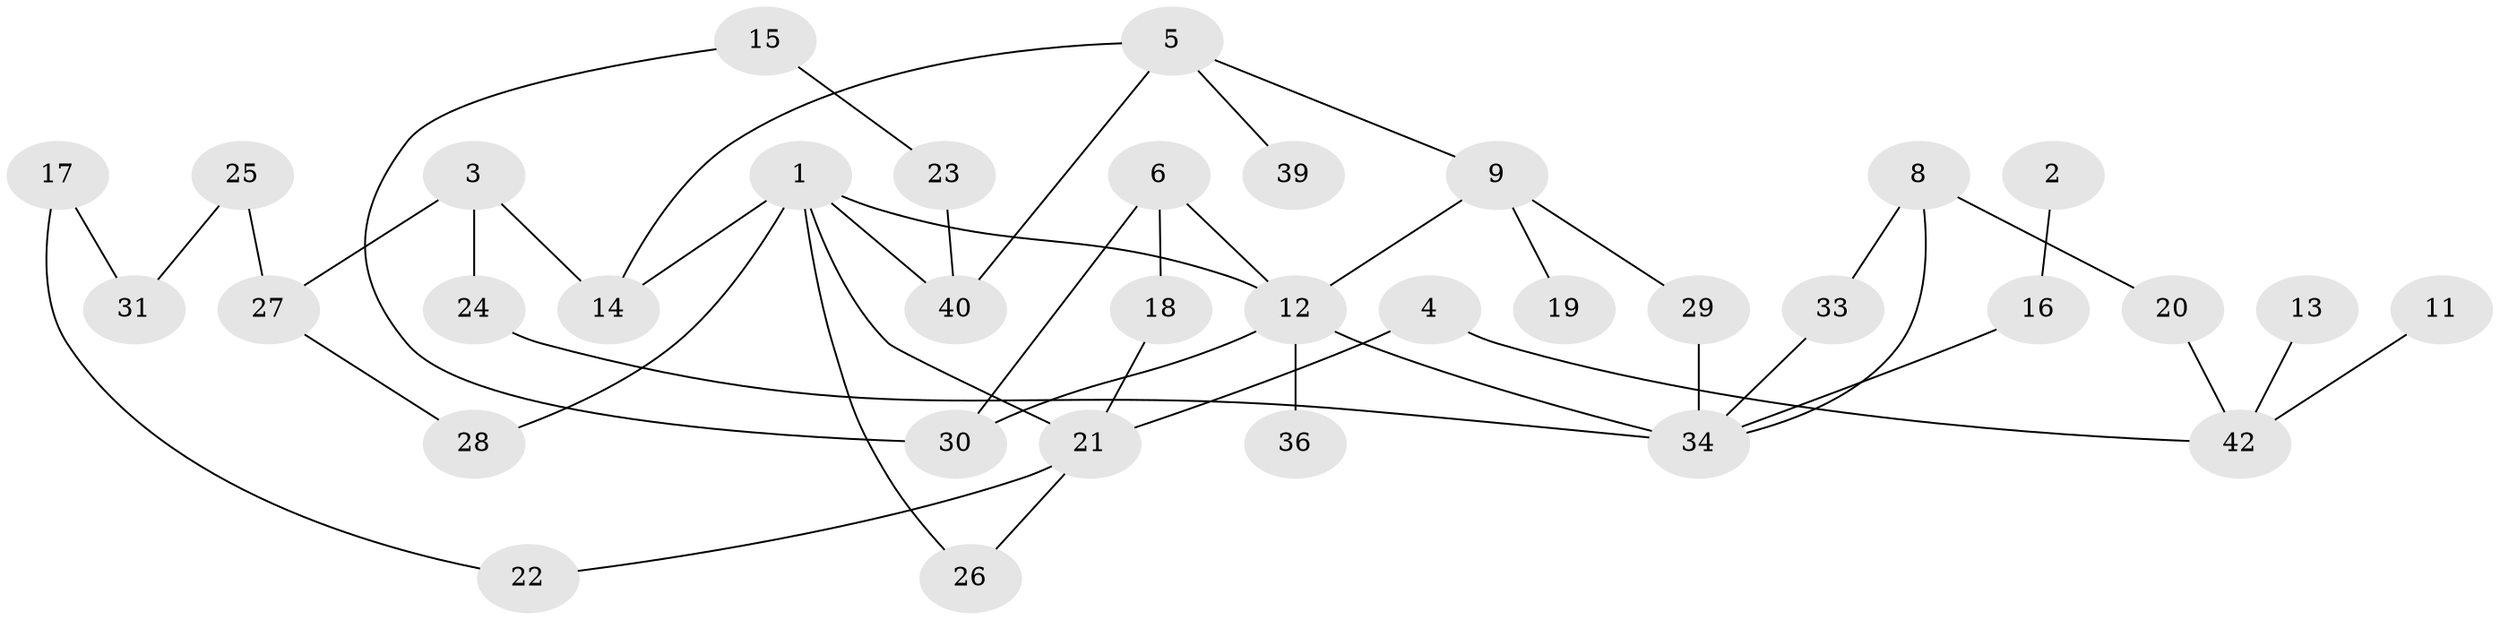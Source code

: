// original degree distribution, {2: 0.3442622950819672, 1: 0.16393442622950818, 3: 0.19672131147540983, 0: 0.13114754098360656, 4: 0.04918032786885246, 5: 0.09836065573770492, 6: 0.01639344262295082}
// Generated by graph-tools (version 1.1) at 2025/48/03/04/25 22:48:18]
// undirected, 35 vertices, 46 edges
graph export_dot {
  node [color=gray90,style=filled];
  1;
  2;
  3;
  4;
  5;
  6;
  8;
  9;
  11;
  12;
  13;
  14;
  15;
  16;
  17;
  18;
  19;
  20;
  21;
  22;
  23;
  24;
  25;
  26;
  27;
  28;
  29;
  30;
  31;
  33;
  34;
  36;
  39;
  40;
  42;
  1 -- 12 [weight=1.0];
  1 -- 14 [weight=1.0];
  1 -- 21 [weight=1.0];
  1 -- 26 [weight=1.0];
  1 -- 28 [weight=1.0];
  1 -- 40 [weight=1.0];
  2 -- 16 [weight=1.0];
  3 -- 14 [weight=1.0];
  3 -- 24 [weight=1.0];
  3 -- 27 [weight=1.0];
  4 -- 21 [weight=1.0];
  4 -- 42 [weight=1.0];
  5 -- 9 [weight=1.0];
  5 -- 14 [weight=1.0];
  5 -- 39 [weight=1.0];
  5 -- 40 [weight=1.0];
  6 -- 12 [weight=1.0];
  6 -- 18 [weight=1.0];
  6 -- 30 [weight=1.0];
  8 -- 20 [weight=1.0];
  8 -- 33 [weight=1.0];
  8 -- 34 [weight=1.0];
  9 -- 12 [weight=1.0];
  9 -- 19 [weight=1.0];
  9 -- 29 [weight=1.0];
  11 -- 42 [weight=1.0];
  12 -- 30 [weight=1.0];
  12 -- 34 [weight=2.0];
  12 -- 36 [weight=1.0];
  13 -- 42 [weight=1.0];
  15 -- 23 [weight=1.0];
  15 -- 30 [weight=1.0];
  16 -- 34 [weight=1.0];
  17 -- 22 [weight=1.0];
  17 -- 31 [weight=1.0];
  18 -- 21 [weight=1.0];
  20 -- 42 [weight=1.0];
  21 -- 22 [weight=1.0];
  21 -- 26 [weight=1.0];
  23 -- 40 [weight=1.0];
  24 -- 34 [weight=1.0];
  25 -- 27 [weight=1.0];
  25 -- 31 [weight=1.0];
  27 -- 28 [weight=1.0];
  29 -- 34 [weight=1.0];
  33 -- 34 [weight=1.0];
}
